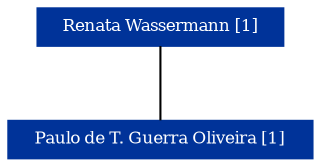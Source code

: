 strict graph grafo1 {
	graph [bb="0,0,146,72", id=grafo1, overlap=False];
	node [label="\N", fontsize=8, shape=rectangle, style=filled];
	0 [label="Renata Wassermann [1]", URL="http://lattes.cnpq.br/8548608291351316", color="#003399", fontcolor="#FFFFFF", height="0.25", pos="73,63", width="1.6389"];
	1 [label="Paulo de T. Guerra Oliveira [1]", URL="http://lattes.cnpq.br/5228033768526863", color="#003399", fontcolor="#FFFFFF", height="0.25", pos="73,9", width="2.0278"];
	0 -- 1 [pos="73,53.594 73,43.683 73,28.169 73,18.298"];
}

